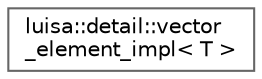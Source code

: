 digraph "类继承关系图"
{
 // LATEX_PDF_SIZE
  bgcolor="transparent";
  edge [fontname=Helvetica,fontsize=10,labelfontname=Helvetica,labelfontsize=10];
  node [fontname=Helvetica,fontsize=10,shape=box,height=0.2,width=0.4];
  rankdir="LR";
  Node0 [id="Node000000",label="luisa::detail::vector\l_element_impl\< T \>",height=0.2,width=0.4,color="grey40", fillcolor="white", style="filled",URL="$structluisa_1_1detail_1_1vector__element__impl.html",tooltip=" "];
}
